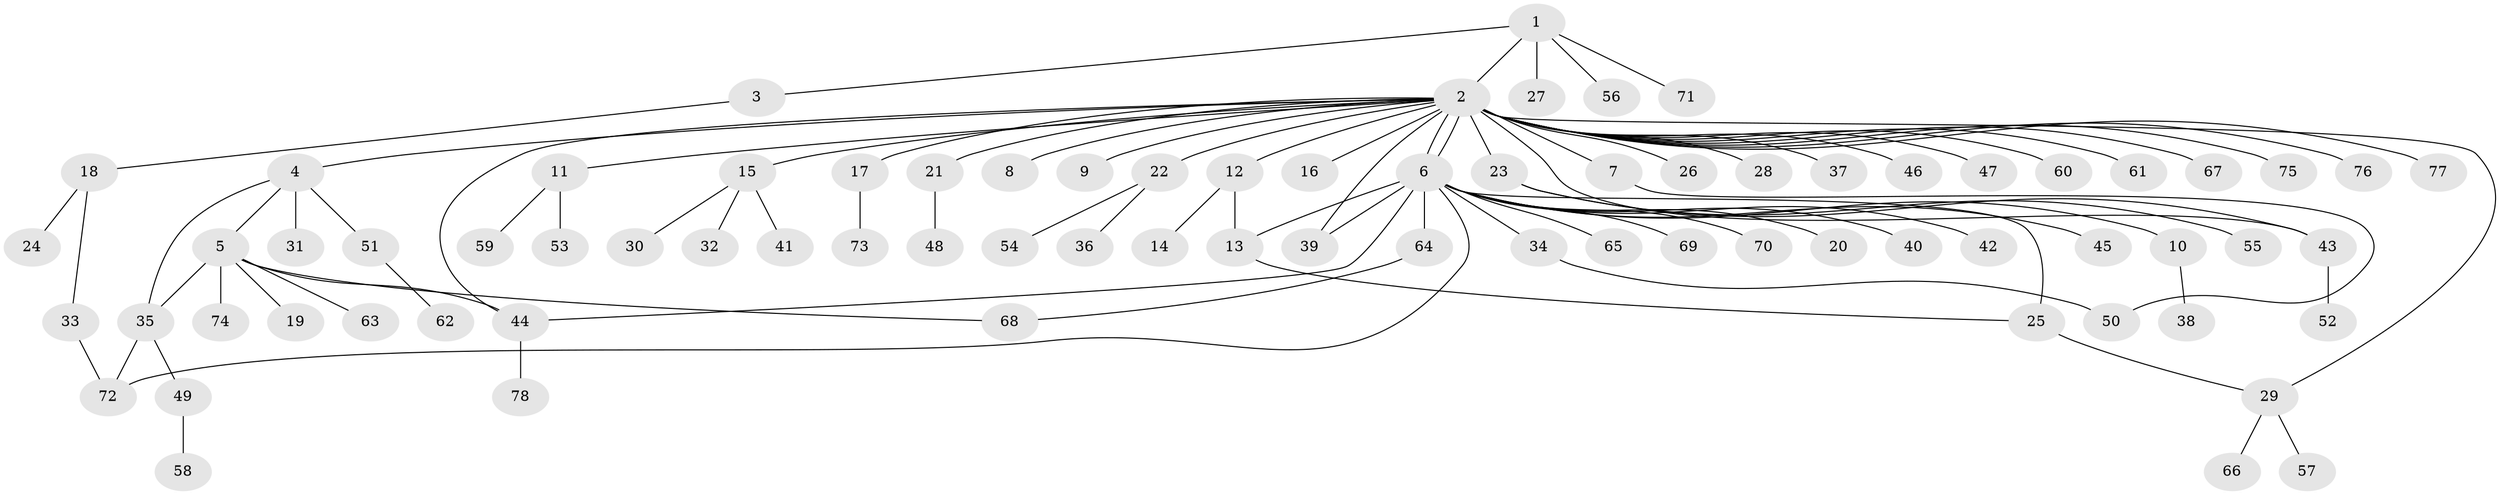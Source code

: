 // coarse degree distribution, {5: 0.06521739130434782, 27: 0.021739130434782608, 2: 0.15217391304347827, 7: 0.021739130434782608, 1: 0.6739130434782609, 3: 0.043478260869565216, 4: 0.021739130434782608}
// Generated by graph-tools (version 1.1) at 2025/18/03/04/25 18:18:08]
// undirected, 78 vertices, 90 edges
graph export_dot {
graph [start="1"]
  node [color=gray90,style=filled];
  1;
  2;
  3;
  4;
  5;
  6;
  7;
  8;
  9;
  10;
  11;
  12;
  13;
  14;
  15;
  16;
  17;
  18;
  19;
  20;
  21;
  22;
  23;
  24;
  25;
  26;
  27;
  28;
  29;
  30;
  31;
  32;
  33;
  34;
  35;
  36;
  37;
  38;
  39;
  40;
  41;
  42;
  43;
  44;
  45;
  46;
  47;
  48;
  49;
  50;
  51;
  52;
  53;
  54;
  55;
  56;
  57;
  58;
  59;
  60;
  61;
  62;
  63;
  64;
  65;
  66;
  67;
  68;
  69;
  70;
  71;
  72;
  73;
  74;
  75;
  76;
  77;
  78;
  1 -- 2;
  1 -- 3;
  1 -- 27;
  1 -- 56;
  1 -- 71;
  2 -- 4;
  2 -- 6;
  2 -- 6;
  2 -- 7;
  2 -- 8;
  2 -- 9;
  2 -- 11;
  2 -- 12;
  2 -- 15;
  2 -- 16;
  2 -- 17;
  2 -- 21;
  2 -- 22;
  2 -- 23;
  2 -- 26;
  2 -- 28;
  2 -- 29;
  2 -- 37;
  2 -- 39;
  2 -- 43;
  2 -- 44;
  2 -- 46;
  2 -- 47;
  2 -- 60;
  2 -- 61;
  2 -- 67;
  2 -- 75;
  2 -- 76;
  2 -- 77;
  3 -- 18;
  4 -- 5;
  4 -- 31;
  4 -- 35;
  4 -- 51;
  5 -- 19;
  5 -- 35;
  5 -- 44;
  5 -- 63;
  5 -- 68;
  5 -- 74;
  6 -- 10;
  6 -- 13;
  6 -- 20;
  6 -- 25;
  6 -- 34;
  6 -- 39;
  6 -- 40;
  6 -- 42;
  6 -- 44;
  6 -- 45;
  6 -- 64;
  6 -- 65;
  6 -- 69;
  6 -- 70;
  6 -- 72;
  7 -- 50;
  10 -- 38;
  11 -- 53;
  11 -- 59;
  12 -- 13;
  12 -- 14;
  13 -- 25;
  15 -- 30;
  15 -- 32;
  15 -- 41;
  17 -- 73;
  18 -- 24;
  18 -- 33;
  21 -- 48;
  22 -- 36;
  22 -- 54;
  23 -- 43;
  23 -- 55;
  25 -- 29;
  29 -- 57;
  29 -- 66;
  33 -- 72;
  34 -- 50;
  35 -- 49;
  35 -- 72;
  43 -- 52;
  44 -- 78;
  49 -- 58;
  51 -- 62;
  64 -- 68;
}
